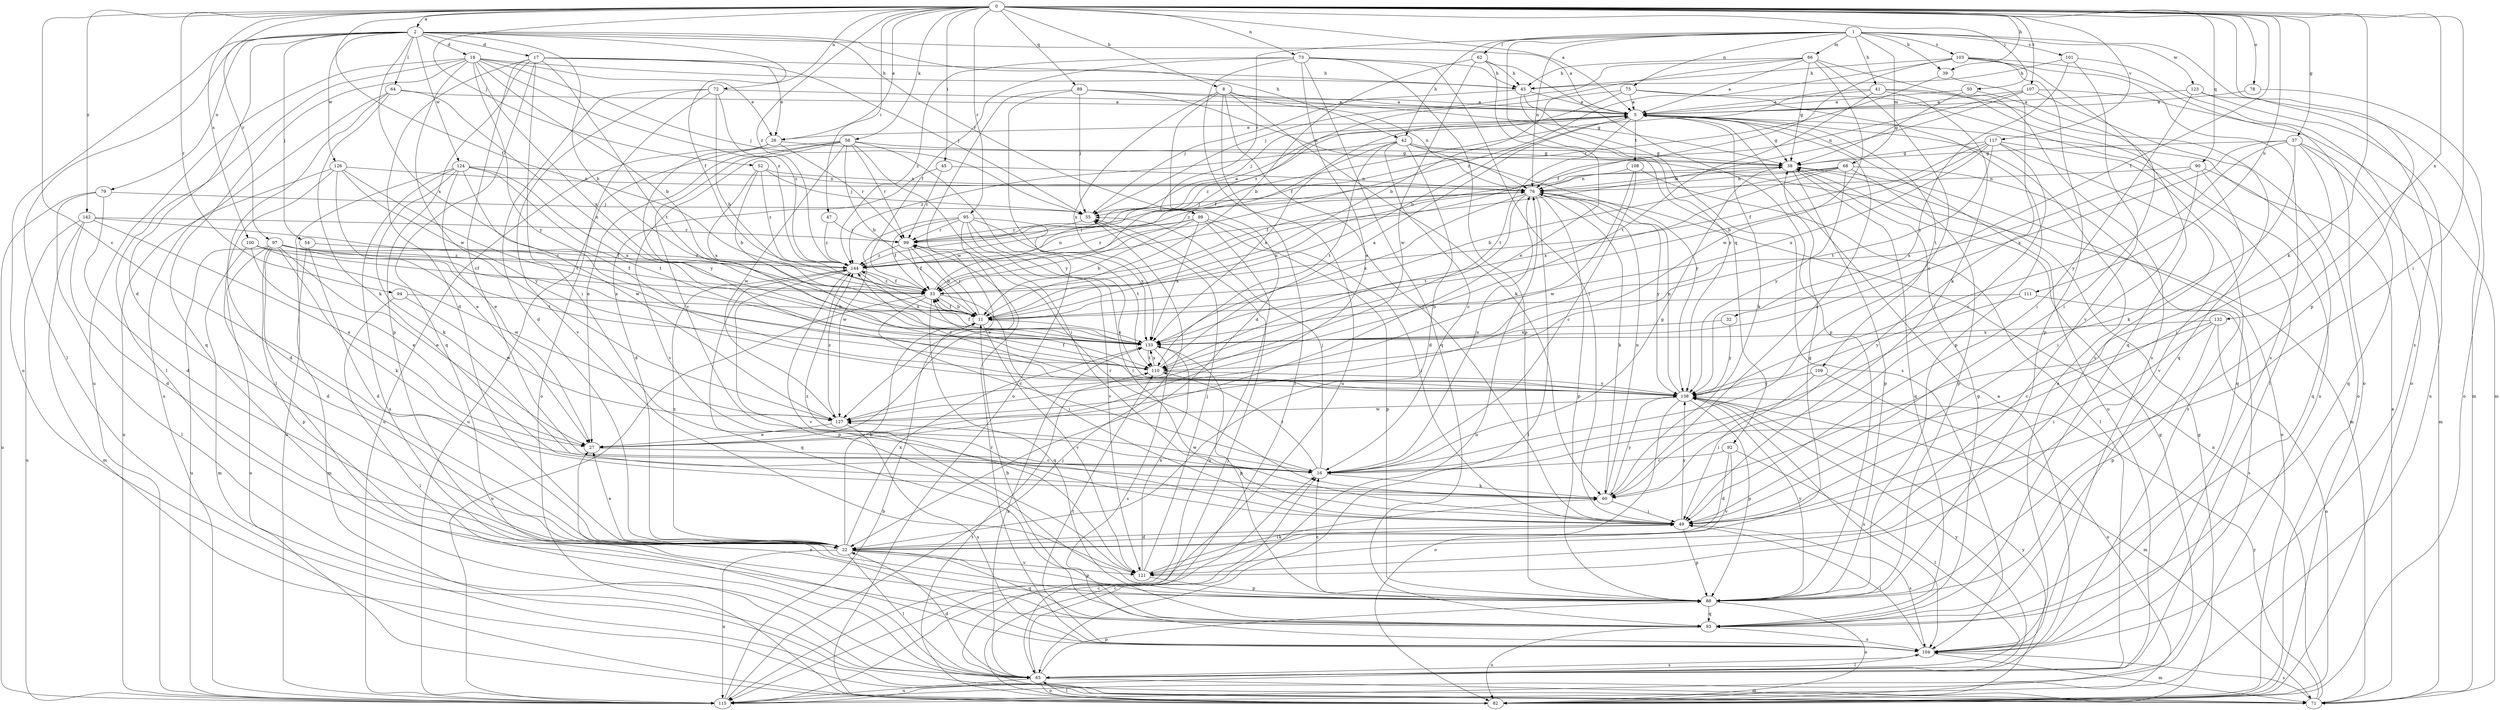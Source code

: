 strict digraph  {
0;
1;
2;
5;
8;
11;
16;
17;
18;
22;
26;
27;
32;
33;
37;
38;
39;
41;
42;
43;
45;
47;
49;
50;
52;
54;
55;
56;
60;
62;
64;
65;
66;
68;
71;
72;
73;
75;
76;
78;
79;
82;
88;
89;
90;
92;
93;
94;
95;
97;
98;
99;
100;
101;
103;
104;
107;
108;
109;
110;
111;
115;
117;
121;
123;
124;
126;
127;
132;
133;
138;
142;
144;
0 -> 2  [label=a];
0 -> 5  [label=a];
0 -> 8  [label=b];
0 -> 16  [label=c];
0 -> 26  [label=e];
0 -> 32  [label=f];
0 -> 33  [label=f];
0 -> 37  [label=g];
0 -> 39  [label=h];
0 -> 45  [label=i];
0 -> 47  [label=i];
0 -> 49  [label=i];
0 -> 50  [label=j];
0 -> 52  [label=j];
0 -> 56  [label=k];
0 -> 60  [label=k];
0 -> 72  [label=n];
0 -> 73  [label=n];
0 -> 78  [label=o];
0 -> 88  [label=p];
0 -> 89  [label=q];
0 -> 90  [label=q];
0 -> 94  [label=r];
0 -> 95  [label=r];
0 -> 97  [label=r];
0 -> 100  [label=s];
0 -> 107  [label=t];
0 -> 111  [label=u];
0 -> 117  [label=v];
0 -> 132  [label=x];
0 -> 142  [label=z];
0 -> 144  [label=z];
1 -> 39  [label=h];
1 -> 41  [label=h];
1 -> 42  [label=h];
1 -> 62  [label=l];
1 -> 66  [label=m];
1 -> 68  [label=m];
1 -> 75  [label=n];
1 -> 76  [label=n];
1 -> 92  [label=q];
1 -> 98  [label=r];
1 -> 101  [label=s];
1 -> 103  [label=s];
1 -> 104  [label=s];
1 -> 123  [label=w];
2 -> 5  [label=a];
2 -> 11  [label=b];
2 -> 17  [label=d];
2 -> 18  [label=d];
2 -> 22  [label=d];
2 -> 33  [label=f];
2 -> 42  [label=h];
2 -> 54  [label=j];
2 -> 64  [label=l];
2 -> 65  [label=l];
2 -> 79  [label=o];
2 -> 82  [label=o];
2 -> 98  [label=r];
2 -> 124  [label=w];
2 -> 126  [label=w];
2 -> 133  [label=x];
5 -> 26  [label=e];
5 -> 33  [label=f];
5 -> 38  [label=g];
5 -> 55  [label=j];
5 -> 60  [label=k];
5 -> 108  [label=t];
5 -> 109  [label=t];
5 -> 110  [label=t];
5 -> 115  [label=u];
5 -> 144  [label=z];
8 -> 5  [label=a];
8 -> 22  [label=d];
8 -> 49  [label=i];
8 -> 60  [label=k];
8 -> 65  [label=l];
8 -> 76  [label=n];
8 -> 133  [label=x];
11 -> 33  [label=f];
11 -> 76  [label=n];
11 -> 99  [label=r];
11 -> 121  [label=v];
11 -> 133  [label=x];
16 -> 38  [label=g];
16 -> 55  [label=j];
16 -> 60  [label=k];
16 -> 76  [label=n];
16 -> 110  [label=t];
16 -> 127  [label=w];
17 -> 16  [label=c];
17 -> 22  [label=d];
17 -> 26  [label=e];
17 -> 43  [label=h];
17 -> 49  [label=i];
17 -> 55  [label=j];
17 -> 88  [label=p];
17 -> 93  [label=q];
17 -> 110  [label=t];
18 -> 11  [label=b];
18 -> 26  [label=e];
18 -> 43  [label=h];
18 -> 55  [label=j];
18 -> 65  [label=l];
18 -> 93  [label=q];
18 -> 115  [label=u];
18 -> 127  [label=w];
18 -> 133  [label=x];
18 -> 138  [label=y];
18 -> 144  [label=z];
22 -> 11  [label=b];
22 -> 27  [label=e];
22 -> 38  [label=g];
22 -> 49  [label=i];
22 -> 65  [label=l];
22 -> 88  [label=p];
22 -> 93  [label=q];
22 -> 115  [label=u];
22 -> 121  [label=v];
22 -> 133  [label=x];
22 -> 144  [label=z];
26 -> 38  [label=g];
26 -> 99  [label=r];
26 -> 115  [label=u];
26 -> 138  [label=y];
27 -> 16  [label=c];
32 -> 133  [label=x];
32 -> 138  [label=y];
33 -> 11  [label=b];
33 -> 16  [label=c];
33 -> 49  [label=i];
33 -> 76  [label=n];
33 -> 93  [label=q];
33 -> 115  [label=u];
33 -> 144  [label=z];
37 -> 38  [label=g];
37 -> 49  [label=i];
37 -> 60  [label=k];
37 -> 71  [label=m];
37 -> 93  [label=q];
37 -> 133  [label=x];
37 -> 138  [label=y];
38 -> 76  [label=n];
38 -> 82  [label=o];
38 -> 88  [label=p];
38 -> 93  [label=q];
38 -> 144  [label=z];
39 -> 60  [label=k];
39 -> 99  [label=r];
41 -> 5  [label=a];
41 -> 11  [label=b];
41 -> 49  [label=i];
41 -> 82  [label=o];
41 -> 110  [label=t];
41 -> 115  [label=u];
42 -> 16  [label=c];
42 -> 22  [label=d];
42 -> 38  [label=g];
42 -> 71  [label=m];
42 -> 110  [label=t];
42 -> 133  [label=x];
42 -> 138  [label=y];
42 -> 144  [label=z];
43 -> 5  [label=a];
43 -> 55  [label=j];
43 -> 104  [label=s];
43 -> 138  [label=y];
45 -> 22  [label=d];
45 -> 76  [label=n];
45 -> 99  [label=r];
47 -> 99  [label=r];
47 -> 144  [label=z];
49 -> 22  [label=d];
49 -> 88  [label=p];
49 -> 104  [label=s];
49 -> 138  [label=y];
49 -> 144  [label=z];
50 -> 5  [label=a];
50 -> 38  [label=g];
50 -> 49  [label=i];
52 -> 11  [label=b];
52 -> 55  [label=j];
52 -> 76  [label=n];
52 -> 133  [label=x];
52 -> 144  [label=z];
54 -> 22  [label=d];
54 -> 71  [label=m];
54 -> 144  [label=z];
55 -> 99  [label=r];
56 -> 11  [label=b];
56 -> 16  [label=c];
56 -> 27  [label=e];
56 -> 38  [label=g];
56 -> 49  [label=i];
56 -> 99  [label=r];
56 -> 115  [label=u];
56 -> 121  [label=v];
56 -> 127  [label=w];
56 -> 138  [label=y];
60 -> 5  [label=a];
60 -> 49  [label=i];
60 -> 76  [label=n];
60 -> 99  [label=r];
60 -> 138  [label=y];
62 -> 11  [label=b];
62 -> 27  [label=e];
62 -> 43  [label=h];
62 -> 88  [label=p];
62 -> 127  [label=w];
64 -> 5  [label=a];
64 -> 60  [label=k];
64 -> 65  [label=l];
64 -> 115  [label=u];
64 -> 133  [label=x];
65 -> 5  [label=a];
65 -> 22  [label=d];
65 -> 71  [label=m];
65 -> 76  [label=n];
65 -> 82  [label=o];
65 -> 88  [label=p];
65 -> 104  [label=s];
65 -> 115  [label=u];
65 -> 133  [label=x];
65 -> 138  [label=y];
66 -> 5  [label=a];
66 -> 11  [label=b];
66 -> 16  [label=c];
66 -> 38  [label=g];
66 -> 43  [label=h];
66 -> 55  [label=j];
66 -> 104  [label=s];
66 -> 127  [label=w];
68 -> 11  [label=b];
68 -> 33  [label=f];
68 -> 76  [label=n];
68 -> 88  [label=p];
68 -> 104  [label=s];
68 -> 133  [label=x];
68 -> 138  [label=y];
71 -> 5  [label=a];
71 -> 55  [label=j];
71 -> 76  [label=n];
71 -> 104  [label=s];
71 -> 138  [label=y];
72 -> 5  [label=a];
72 -> 11  [label=b];
72 -> 22  [label=d];
72 -> 82  [label=o];
72 -> 121  [label=v];
72 -> 144  [label=z];
73 -> 27  [label=e];
73 -> 33  [label=f];
73 -> 43  [label=h];
73 -> 49  [label=i];
73 -> 88  [label=p];
73 -> 93  [label=q];
73 -> 115  [label=u];
73 -> 144  [label=z];
75 -> 5  [label=a];
75 -> 33  [label=f];
75 -> 65  [label=l];
75 -> 88  [label=p];
75 -> 144  [label=z];
76 -> 55  [label=j];
76 -> 60  [label=k];
76 -> 65  [label=l];
76 -> 88  [label=p];
76 -> 110  [label=t];
76 -> 133  [label=x];
76 -> 138  [label=y];
78 -> 5  [label=a];
78 -> 82  [label=o];
79 -> 22  [label=d];
79 -> 55  [label=j];
79 -> 65  [label=l];
79 -> 115  [label=u];
82 -> 16  [label=c];
82 -> 38  [label=g];
82 -> 65  [label=l];
82 -> 110  [label=t];
82 -> 138  [label=y];
88 -> 16  [label=c];
88 -> 82  [label=o];
88 -> 93  [label=q];
88 -> 138  [label=y];
89 -> 5  [label=a];
89 -> 38  [label=g];
89 -> 55  [label=j];
89 -> 76  [label=n];
89 -> 82  [label=o];
89 -> 127  [label=w];
90 -> 49  [label=i];
90 -> 76  [label=n];
90 -> 93  [label=q];
90 -> 121  [label=v];
90 -> 133  [label=x];
92 -> 16  [label=c];
92 -> 22  [label=d];
92 -> 65  [label=l];
92 -> 121  [label=v];
93 -> 11  [label=b];
93 -> 38  [label=g];
93 -> 82  [label=o];
93 -> 104  [label=s];
94 -> 11  [label=b];
94 -> 65  [label=l];
94 -> 127  [label=w];
95 -> 27  [label=e];
95 -> 33  [label=f];
95 -> 49  [label=i];
95 -> 99  [label=r];
95 -> 110  [label=t];
95 -> 121  [label=v];
95 -> 127  [label=w];
95 -> 133  [label=x];
97 -> 22  [label=d];
97 -> 27  [label=e];
97 -> 33  [label=f];
97 -> 60  [label=k];
97 -> 82  [label=o];
97 -> 88  [label=p];
97 -> 110  [label=t];
97 -> 115  [label=u];
97 -> 133  [label=x];
97 -> 144  [label=z];
98 -> 11  [label=b];
98 -> 49  [label=i];
98 -> 88  [label=p];
98 -> 99  [label=r];
98 -> 115  [label=u];
98 -> 133  [label=x];
98 -> 144  [label=z];
99 -> 5  [label=a];
99 -> 11  [label=b];
99 -> 33  [label=f];
99 -> 144  [label=z];
100 -> 27  [label=e];
100 -> 33  [label=f];
100 -> 71  [label=m];
100 -> 127  [label=w];
100 -> 144  [label=z];
101 -> 43  [label=h];
101 -> 82  [label=o];
101 -> 121  [label=v];
101 -> 138  [label=y];
103 -> 33  [label=f];
103 -> 43  [label=h];
103 -> 82  [label=o];
103 -> 88  [label=p];
103 -> 93  [label=q];
103 -> 104  [label=s];
103 -> 144  [label=z];
104 -> 5  [label=a];
104 -> 27  [label=e];
104 -> 49  [label=i];
104 -> 65  [label=l];
104 -> 71  [label=m];
104 -> 99  [label=r];
104 -> 110  [label=t];
107 -> 5  [label=a];
107 -> 71  [label=m];
107 -> 76  [label=n];
107 -> 93  [label=q];
107 -> 144  [label=z];
108 -> 16  [label=c];
108 -> 65  [label=l];
108 -> 76  [label=n];
108 -> 127  [label=w];
109 -> 49  [label=i];
109 -> 82  [label=o];
109 -> 138  [label=y];
110 -> 5  [label=a];
110 -> 133  [label=x];
110 -> 138  [label=y];
111 -> 11  [label=b];
111 -> 104  [label=s];
111 -> 138  [label=y];
115 -> 11  [label=b];
115 -> 16  [label=c];
115 -> 38  [label=g];
115 -> 55  [label=j];
117 -> 11  [label=b];
117 -> 16  [label=c];
117 -> 33  [label=f];
117 -> 38  [label=g];
117 -> 93  [label=q];
117 -> 110  [label=t];
117 -> 121  [label=v];
117 -> 133  [label=x];
121 -> 55  [label=j];
121 -> 60  [label=k];
121 -> 88  [label=p];
121 -> 133  [label=x];
123 -> 5  [label=a];
123 -> 49  [label=i];
123 -> 71  [label=m];
123 -> 115  [label=u];
124 -> 27  [label=e];
124 -> 60  [label=k];
124 -> 76  [label=n];
124 -> 104  [label=s];
124 -> 110  [label=t];
124 -> 115  [label=u];
124 -> 127  [label=w];
124 -> 133  [label=x];
126 -> 22  [label=d];
126 -> 27  [label=e];
126 -> 76  [label=n];
126 -> 110  [label=t];
126 -> 115  [label=u];
126 -> 138  [label=y];
127 -> 27  [label=e];
127 -> 104  [label=s];
127 -> 144  [label=z];
132 -> 16  [label=c];
132 -> 49  [label=i];
132 -> 82  [label=o];
132 -> 88  [label=p];
132 -> 133  [label=x];
133 -> 33  [label=f];
133 -> 88  [label=p];
133 -> 104  [label=s];
133 -> 110  [label=t];
138 -> 33  [label=f];
138 -> 71  [label=m];
138 -> 76  [label=n];
138 -> 82  [label=o];
138 -> 88  [label=p];
138 -> 104  [label=s];
138 -> 127  [label=w];
138 -> 144  [label=z];
142 -> 22  [label=d];
142 -> 27  [label=e];
142 -> 33  [label=f];
142 -> 71  [label=m];
142 -> 99  [label=r];
142 -> 115  [label=u];
144 -> 33  [label=f];
144 -> 88  [label=p];
144 -> 93  [label=q];
144 -> 121  [label=v];
144 -> 133  [label=x];
}
